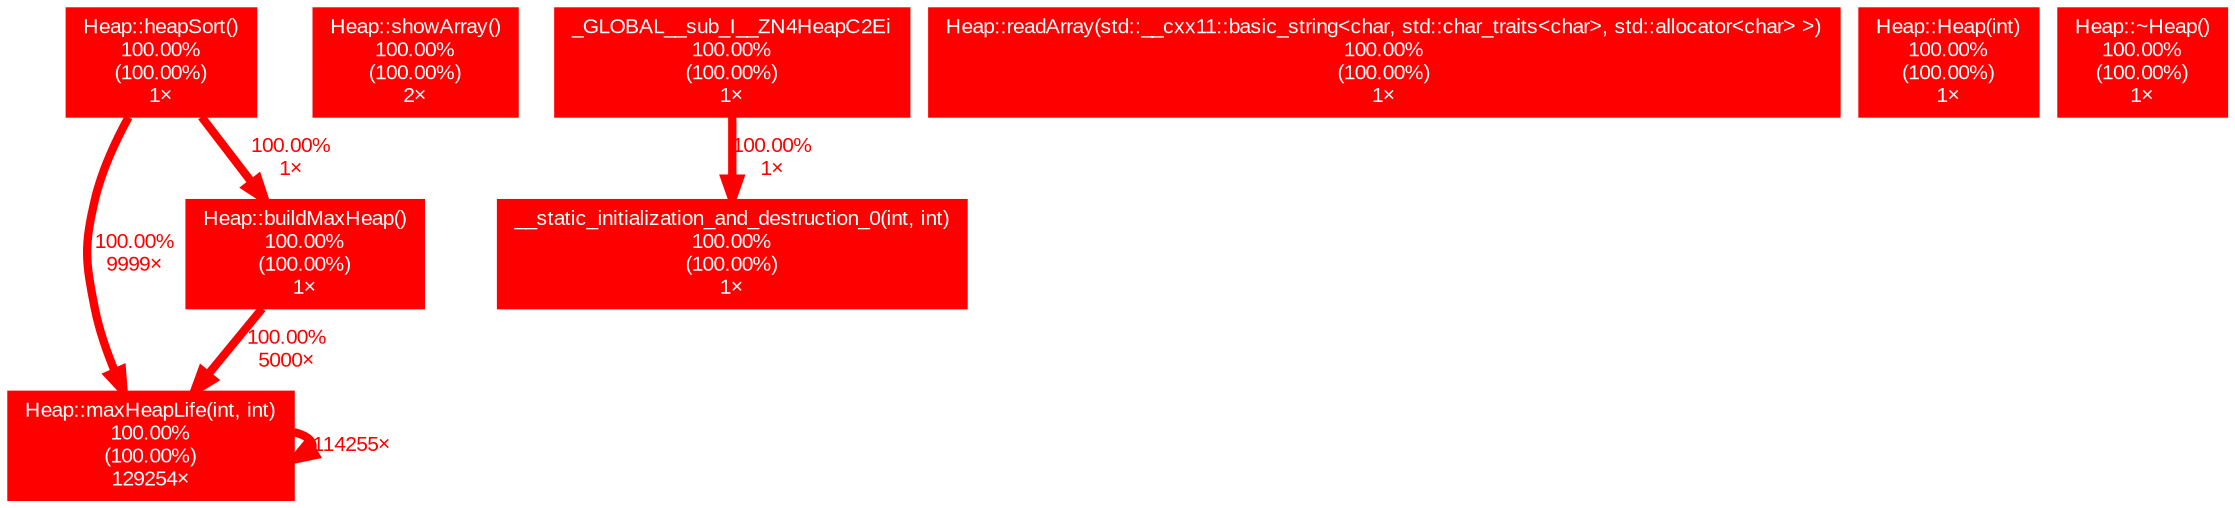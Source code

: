 digraph {
	graph [bb="0,0,1055,236",
		fontname=Arial,
		nodesep=0.125,
		ranksep=0.25
	];
	node [fontcolor=white,
		fontname=Arial,
		height=0,
		label="\N",
		shape=box,
		style=filled,
		width=0
	];
	edge [fontname=Arial];
	8	 [color="#ff0000",
		fontcolor="#ffffff",
		fontsize=10.00,
		height=0.72222,
		label="Heap::maxHeapLife(int, int)\n100.00%\n(100.00%)\n129254×",
		pos="67,26",
		width=1.8611];
	8 -> 8	 [arrowsize=1.00,
		color="#ff0000",
		fontcolor="#ff0000",
		fontsize=10.00,
		label="114255×",
		labeldistance=4.00,
		lp="162,26",
		penwidth=4.00,
		pos="e,134.2,19.399 134.2,32.601 139.63,31.165 143,28.965 143,26 143,25.537 142.92,25.092 142.76,24.666"];
	9	 [color="#ff0000",
		fontcolor="#ffffff",
		fontsize=10.00,
		height=0.72222,
		label="Heap::showArray()\n100.00%\n(100.00%)\n2×",
		pos="194,210",
		width=1.3472];
	10	 [color="#ff0000",
		fontcolor="#ffffff",
		fontsize=10.00,
		height=0.72222,
		label="_GLOBAL__sub_I__ZN4HeapC2Ei\n100.00%\n(100.00%)\n1×",
		pos="345,210",
		width=2.3056];
	11	 [color="#ff0000",
		fontcolor="#ffffff",
		fontsize=10.00,
		height=0.72222,
		label="__static_initialization_and_destruction_0(int, int)\n100.00%\n(100.00%)\n1×",
		pos="345,118",
		width=3.125];
	10 -> 11	 [arrowsize=1.00,
		color="#ff0000",
		fontcolor="#ff0000",
		fontsize=10.00,
		label="100.00%\n1×",
		labeldistance=4.00,
		lp="364.5,164",
		penwidth=4.00,
		pos="e,345,144.18 345,183.88 345,174.66 345,164.11 345,154.2"];
	12	 [color="#ff0000",
		fontcolor="#ffffff",
		fontsize=10.00,
		height=0.72222,
		label="Heap::buildMaxHeap()\n100.00%\n(100.00%)\n1×",
		pos="141,118",
		width=1.5694];
	12 -> 8	 [arrowsize=1.00,
		color="#ff0000",
		fontcolor="#ff0000",
		fontsize=10.00,
		label="100.00%\n5000×",
		labeldistance=4.00,
		lp="132.5,72",
		penwidth=4.00,
		pos="e,88.06,52.183 119.99,91.883 112.02,81.977 102.83,70.548 94.363,60.019"];
	13	 [color="#ff0000",
		fontcolor="#ffffff",
		fontsize=10.00,
		height=0.72222,
		label="Heap::heapSort()\n100.00%\n(100.00%)\n1×",
		pos="72,210",
		width=1.25];
	13 -> 8	 [arrowsize=1.00,
		color="#ff0000",
		fontcolor="#ff0000",
		fontsize=10.00,
		label="100.00%\n9999×",
		labeldistance=4.00,
		lp="60.5,118",
		penwidth=4.00,
		pos="e,54.017,52.292 56.54,183.98 50.408,172.2 44.088,157.84 41,144 35.966,121.44 36.689,114.71 41,92 42.93,81.837 46.392,71.237 50.174,\
61.582"];
	13 -> 12	 [arrowsize=1.00,
		color="#ff0000",
		fontcolor="#ff0000",
		fontsize=10.00,
		label="100.00%\n1×",
		labeldistance=4.00,
		lp="134.5,164",
		penwidth=4.00,
		pos="e,121.36,144.18 91.588,183.88 98.945,174.07 107.42,162.77 115.25,152.33"];
	14	 [color="#ff0000",
		fontcolor="#ffffff",
		fontsize=10.00,
		height=0.72222,
		label="Heap::readArray(std::__cxx11::basic_string<char, std::char_traits<char>, std::allocator<char> >)\n100.00%\n(100.00%)\n1×",
		pos="655,210",
		width=6.0556];
	15	 [color="#ff0000",
		fontcolor="#ffffff",
		fontsize=10.00,
		height=0.72222,
		label="Heap::Heap(int)\n100.00%\n(100.00%)\n1×",
		pos="924,210",
		width=1.1667];
	16	 [color="#ff0000",
		fontcolor="#ffffff",
		fontsize=10.00,
		height=0.72222,
		label="Heap::~Heap()\n100.00%\n(100.00%)\n1×",
		pos="1015,210",
		width=1.1111];
}
